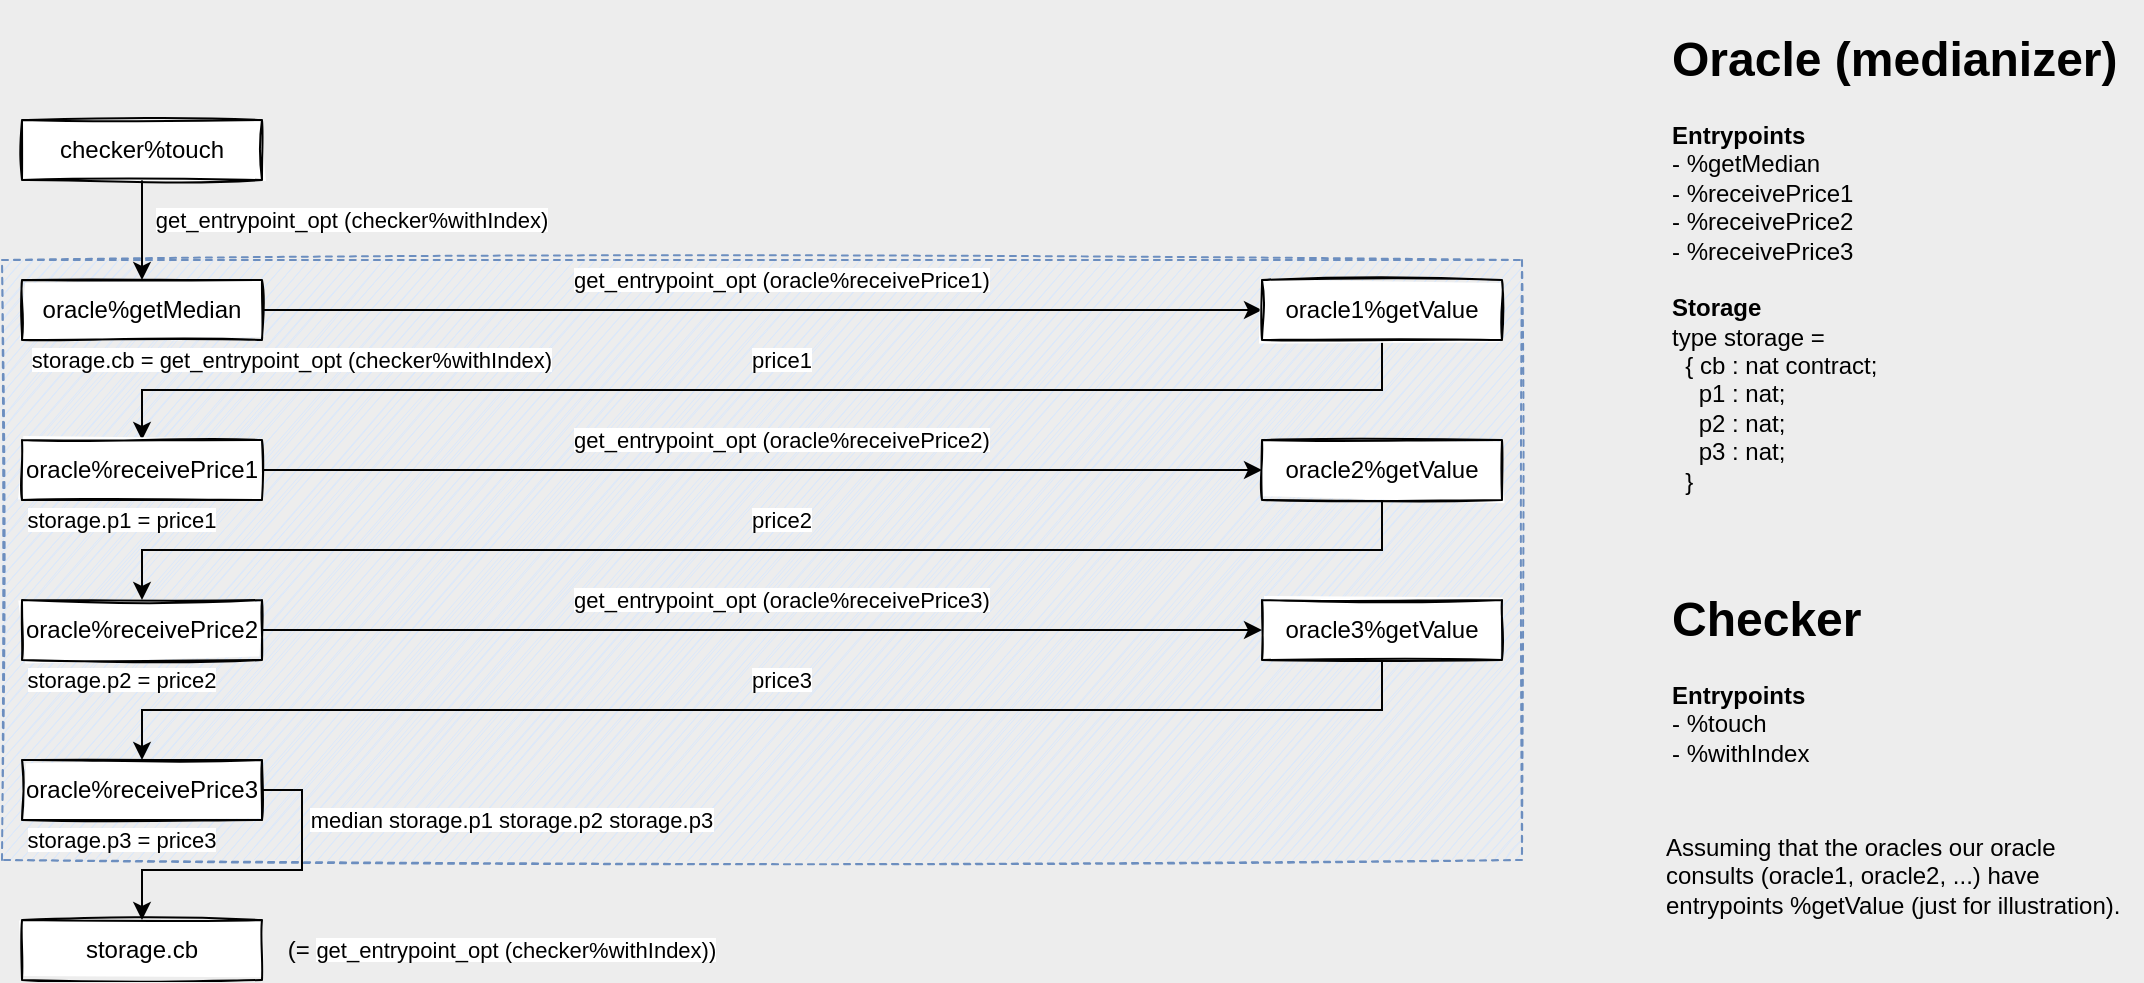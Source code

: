<mxfile version="13.4.5" type="device"><diagram id="Zr8N2stBbXDH9q-4jfsa" name="Page-1"><mxGraphModel dx="1418" dy="762" grid="1" gridSize="10" guides="1" tooltips="1" connect="1" arrows="1" fold="1" page="1" pageScale="1" pageWidth="1100" pageHeight="850" background="#EDEDED" math="0" shadow="0"><root><mxCell id="0"/><mxCell id="1" parent="0"/><mxCell id="5dgg_VQ3BgCK7pg1gvaS-40" value="" style="rounded=0;whiteSpace=wrap;html=1;sketch=1;dashed=1;fillColor=#dae8fc;strokeColor=#6c8ebf;" vertex="1" parent="1"><mxGeometry x="10" y="160" width="760" height="300" as="geometry"/></mxCell><mxCell id="5dgg_VQ3BgCK7pg1gvaS-22" style="edgeStyle=orthogonalEdgeStyle;rounded=0;orthogonalLoop=1;jettySize=auto;html=1;exitX=0.5;exitY=1;exitDx=0;exitDy=0;entryX=0.5;entryY=0;entryDx=0;entryDy=0;" edge="1" parent="1" source="5dgg_VQ3BgCK7pg1gvaS-2" target="5dgg_VQ3BgCK7pg1gvaS-6"><mxGeometry relative="1" as="geometry"/></mxCell><mxCell id="5dgg_VQ3BgCK7pg1gvaS-2" value="checker%touch" style="rounded=0;whiteSpace=wrap;html=1;sketch=1;" vertex="1" parent="1"><mxGeometry x="20" y="90" width="120" height="30" as="geometry"/></mxCell><mxCell id="5dgg_VQ3BgCK7pg1gvaS-3" style="edgeStyle=orthogonalEdgeStyle;rounded=0;orthogonalLoop=1;jettySize=auto;html=1;exitX=0.5;exitY=1;exitDx=0;exitDy=0;" edge="1" parent="1" source="5dgg_VQ3BgCK7pg1gvaS-2" target="5dgg_VQ3BgCK7pg1gvaS-2"><mxGeometry relative="1" as="geometry"/></mxCell><mxCell id="5dgg_VQ3BgCK7pg1gvaS-23" style="edgeStyle=orthogonalEdgeStyle;rounded=0;orthogonalLoop=1;jettySize=auto;html=1;exitX=1;exitY=0.5;exitDx=0;exitDy=0;entryX=0;entryY=0.5;entryDx=0;entryDy=0;" edge="1" parent="1" source="5dgg_VQ3BgCK7pg1gvaS-6" target="5dgg_VQ3BgCK7pg1gvaS-7"><mxGeometry relative="1" as="geometry"/></mxCell><mxCell id="5dgg_VQ3BgCK7pg1gvaS-6" value="oracle%getMedian" style="rounded=0;whiteSpace=wrap;html=1;sketch=1;" vertex="1" parent="1"><mxGeometry x="20" y="170" width="120" height="30" as="geometry"/></mxCell><mxCell id="5dgg_VQ3BgCK7pg1gvaS-25" style="edgeStyle=orthogonalEdgeStyle;rounded=0;orthogonalLoop=1;jettySize=auto;html=1;exitX=0.5;exitY=1;exitDx=0;exitDy=0;entryX=0.5;entryY=0;entryDx=0;entryDy=0;" edge="1" parent="1" source="5dgg_VQ3BgCK7pg1gvaS-7" target="5dgg_VQ3BgCK7pg1gvaS-8"><mxGeometry relative="1" as="geometry"/></mxCell><mxCell id="5dgg_VQ3BgCK7pg1gvaS-7" value="oracle1%getValue" style="rounded=0;whiteSpace=wrap;html=1;sketch=1;" vertex="1" parent="1"><mxGeometry x="640" y="170" width="120" height="30" as="geometry"/></mxCell><mxCell id="5dgg_VQ3BgCK7pg1gvaS-28" style="edgeStyle=orthogonalEdgeStyle;rounded=0;orthogonalLoop=1;jettySize=auto;html=1;exitX=1;exitY=0.5;exitDx=0;exitDy=0;entryX=0;entryY=0.5;entryDx=0;entryDy=0;" edge="1" parent="1" source="5dgg_VQ3BgCK7pg1gvaS-8" target="5dgg_VQ3BgCK7pg1gvaS-11"><mxGeometry relative="1" as="geometry"/></mxCell><mxCell id="5dgg_VQ3BgCK7pg1gvaS-8" value="oracle%receivePrice1" style="rounded=0;whiteSpace=wrap;html=1;sketch=1;" vertex="1" parent="1"><mxGeometry x="20" y="250" width="120" height="30" as="geometry"/></mxCell><mxCell id="5dgg_VQ3BgCK7pg1gvaS-32" style="edgeStyle=orthogonalEdgeStyle;rounded=0;orthogonalLoop=1;jettySize=auto;html=1;exitX=1;exitY=0.5;exitDx=0;exitDy=0;" edge="1" parent="1" source="5dgg_VQ3BgCK7pg1gvaS-9" target="5dgg_VQ3BgCK7pg1gvaS-12"><mxGeometry relative="1" as="geometry"/></mxCell><mxCell id="5dgg_VQ3BgCK7pg1gvaS-9" value="oracle%receivePrice2" style="rounded=0;whiteSpace=wrap;html=1;sketch=1;" vertex="1" parent="1"><mxGeometry x="20" y="330" width="120" height="30" as="geometry"/></mxCell><mxCell id="5dgg_VQ3BgCK7pg1gvaS-49" style="edgeStyle=orthogonalEdgeStyle;rounded=0;orthogonalLoop=1;jettySize=auto;html=1;exitX=1;exitY=0.5;exitDx=0;exitDy=0;entryX=0.5;entryY=0;entryDx=0;entryDy=0;" edge="1" parent="1" source="5dgg_VQ3BgCK7pg1gvaS-10" target="5dgg_VQ3BgCK7pg1gvaS-13"><mxGeometry relative="1" as="geometry"/></mxCell><mxCell id="5dgg_VQ3BgCK7pg1gvaS-10" value="oracle%receivePrice3" style="rounded=0;whiteSpace=wrap;html=1;sketch=1;" vertex="1" parent="1"><mxGeometry x="20" y="410" width="120" height="30" as="geometry"/></mxCell><mxCell id="5dgg_VQ3BgCK7pg1gvaS-30" style="edgeStyle=orthogonalEdgeStyle;rounded=0;orthogonalLoop=1;jettySize=auto;html=1;exitX=0.5;exitY=1;exitDx=0;exitDy=0;" edge="1" parent="1" source="5dgg_VQ3BgCK7pg1gvaS-11" target="5dgg_VQ3BgCK7pg1gvaS-9"><mxGeometry relative="1" as="geometry"/></mxCell><mxCell id="5dgg_VQ3BgCK7pg1gvaS-11" value="oracle2%getValue" style="rounded=0;whiteSpace=wrap;html=1;sketch=1;" vertex="1" parent="1"><mxGeometry x="640" y="250" width="120" height="30" as="geometry"/></mxCell><mxCell id="5dgg_VQ3BgCK7pg1gvaS-34" style="edgeStyle=orthogonalEdgeStyle;rounded=0;orthogonalLoop=1;jettySize=auto;html=1;exitX=0.5;exitY=1;exitDx=0;exitDy=0;" edge="1" parent="1" source="5dgg_VQ3BgCK7pg1gvaS-12" target="5dgg_VQ3BgCK7pg1gvaS-10"><mxGeometry relative="1" as="geometry"/></mxCell><mxCell id="5dgg_VQ3BgCK7pg1gvaS-12" value="oracle3%getValue" style="rounded=0;whiteSpace=wrap;html=1;sketch=1;" vertex="1" parent="1"><mxGeometry x="640" y="330" width="120" height="30" as="geometry"/></mxCell><mxCell id="5dgg_VQ3BgCK7pg1gvaS-13" value="storage.cb" style="rounded=0;whiteSpace=wrap;html=1;sketch=1;" vertex="1" parent="1"><mxGeometry x="20" y="490" width="120" height="30" as="geometry"/></mxCell><mxCell id="5dgg_VQ3BgCK7pg1gvaS-19" value="&lt;span style=&quot;font-size: 11px ; background-color: rgb(255 , 255 , 255)&quot;&gt;get_entrypoint_opt (checker%withIndex)&lt;/span&gt;" style="text;html=1;strokeColor=none;fillColor=none;align=center;verticalAlign=middle;whiteSpace=wrap;rounded=0;sketch=1;" vertex="1" parent="1"><mxGeometry x="80" y="130" width="210" height="20" as="geometry"/></mxCell><mxCell id="5dgg_VQ3BgCK7pg1gvaS-24" value="&lt;span style=&quot;font-size: 11px ; background-color: rgb(255 , 255 , 255)&quot;&gt;get_entrypoint_opt (oracle%receivePrice1)&lt;/span&gt;" style="text;html=1;strokeColor=none;fillColor=none;align=center;verticalAlign=middle;whiteSpace=wrap;rounded=0;sketch=1;" vertex="1" parent="1"><mxGeometry x="290" y="160" width="220" height="20" as="geometry"/></mxCell><mxCell id="5dgg_VQ3BgCK7pg1gvaS-26" value="&lt;span style=&quot;font-size: 11px ; background-color: rgb(255 , 255 , 255)&quot;&gt;price1&lt;/span&gt;" style="text;html=1;strokeColor=none;fillColor=none;align=center;verticalAlign=middle;whiteSpace=wrap;rounded=0;sketch=1;" vertex="1" parent="1"><mxGeometry x="370" y="200" width="60" height="20" as="geometry"/></mxCell><mxCell id="5dgg_VQ3BgCK7pg1gvaS-29" value="&lt;span style=&quot;font-size: 11px ; background-color: rgb(255 , 255 , 255)&quot;&gt;get_entrypoint_opt (oracle%receivePrice2)&lt;/span&gt;" style="text;html=1;strokeColor=none;fillColor=none;align=center;verticalAlign=middle;whiteSpace=wrap;rounded=0;sketch=1;" vertex="1" parent="1"><mxGeometry x="290" y="240" width="220" height="20" as="geometry"/></mxCell><mxCell id="5dgg_VQ3BgCK7pg1gvaS-31" value="&lt;span style=&quot;font-size: 11px ; background-color: rgb(255 , 255 , 255)&quot;&gt;price2&lt;/span&gt;" style="text;html=1;strokeColor=none;fillColor=none;align=center;verticalAlign=middle;whiteSpace=wrap;rounded=0;sketch=1;" vertex="1" parent="1"><mxGeometry x="370" y="280" width="60" height="20" as="geometry"/></mxCell><mxCell id="5dgg_VQ3BgCK7pg1gvaS-33" value="&lt;span style=&quot;font-size: 11px ; background-color: rgb(255 , 255 , 255)&quot;&gt;get_entrypoint_opt (oracle%receivePrice3)&lt;/span&gt;" style="text;html=1;strokeColor=none;fillColor=none;align=center;verticalAlign=middle;whiteSpace=wrap;rounded=0;sketch=1;" vertex="1" parent="1"><mxGeometry x="290" y="320" width="220" height="20" as="geometry"/></mxCell><mxCell id="5dgg_VQ3BgCK7pg1gvaS-35" value="&lt;span style=&quot;font-size: 11px ; background-color: rgb(255 , 255 , 255)&quot;&gt;price3&lt;/span&gt;" style="text;html=1;strokeColor=none;fillColor=none;align=center;verticalAlign=middle;whiteSpace=wrap;rounded=0;sketch=1;" vertex="1" parent="1"><mxGeometry x="370" y="360" width="60" height="20" as="geometry"/></mxCell><mxCell id="5dgg_VQ3BgCK7pg1gvaS-37" value="&lt;span style=&quot;font-size: 11px ; background-color: rgb(255 , 255 , 255)&quot;&gt;median storage.p1 storage.p2 storage.p3&lt;/span&gt;" style="text;html=1;strokeColor=none;fillColor=none;align=center;verticalAlign=middle;whiteSpace=wrap;rounded=0;sketch=1;" vertex="1" parent="1"><mxGeometry x="160" y="430" width="210" height="20" as="geometry"/></mxCell><mxCell id="5dgg_VQ3BgCK7pg1gvaS-38" value="&lt;h1&gt;Checker&lt;/h1&gt;&lt;p&gt;&lt;b&gt;Entrypoints&lt;/b&gt;&lt;br&gt;- %touch&lt;br&gt;- %withIndex&lt;/p&gt;" style="text;html=1;strokeColor=none;fillColor=none;spacing=5;spacingTop=-20;whiteSpace=wrap;overflow=hidden;rounded=0;sketch=1;" vertex="1" parent="1"><mxGeometry x="840" y="320" width="190" height="120" as="geometry"/></mxCell><mxCell id="5dgg_VQ3BgCK7pg1gvaS-39" value="&lt;h1&gt;Oracle (medianizer)&lt;/h1&gt;&lt;p&gt;&lt;b&gt;Entrypoints&lt;/b&gt;&lt;br&gt;- %getMedian&lt;br&gt;- %receivePrice1&lt;br&gt;- %receivePrice2&lt;br&gt;- %receivePrice3&lt;br&gt;&lt;br&gt;&lt;b&gt;Storage&lt;/b&gt;&lt;br&gt;type storage =&lt;br&gt;&amp;nbsp; { cb : nat contract;&lt;br&gt;&amp;nbsp; &amp;nbsp; p1 : nat;&lt;br&gt;&amp;nbsp; &amp;nbsp; p2 : nat;&lt;br&gt;&amp;nbsp; &amp;nbsp; p3 : nat;&lt;br&gt;&amp;nbsp; }&lt;/p&gt;" style="text;html=1;strokeColor=none;fillColor=none;spacing=5;spacingTop=-20;whiteSpace=wrap;overflow=hidden;rounded=0;sketch=1;" vertex="1" parent="1"><mxGeometry x="840" y="40" width="240" height="240" as="geometry"/></mxCell><mxCell id="5dgg_VQ3BgCK7pg1gvaS-42" value="&lt;span style=&quot;font-size: 11px ; background-color: rgb(255 , 255 , 255)&quot;&gt;storage.cb =&amp;nbsp;&lt;/span&gt;&lt;span style=&quot;font-size: 11px ; background-color: rgb(255 , 255 , 255)&quot;&gt;get_entrypoint_opt (checker%withIndex)&lt;/span&gt;" style="text;html=1;strokeColor=none;fillColor=none;align=center;verticalAlign=middle;whiteSpace=wrap;rounded=0;sketch=1;" vertex="1" parent="1"><mxGeometry x="20" y="200" width="270" height="20" as="geometry"/></mxCell><mxCell id="5dgg_VQ3BgCK7pg1gvaS-43" value="&lt;span style=&quot;font-size: 11px ; background-color: rgb(255 , 255 , 255)&quot;&gt;storage.p1 = price1&lt;/span&gt;" style="text;html=1;strokeColor=none;fillColor=none;align=center;verticalAlign=middle;whiteSpace=wrap;rounded=0;sketch=1;" vertex="1" parent="1"><mxGeometry x="20" y="280" width="100" height="20" as="geometry"/></mxCell><mxCell id="5dgg_VQ3BgCK7pg1gvaS-44" value="&lt;span style=&quot;font-size: 11px ; background-color: rgb(255 , 255 , 255)&quot;&gt;storage.p2 = price2&lt;/span&gt;" style="text;html=1;strokeColor=none;fillColor=none;align=center;verticalAlign=middle;whiteSpace=wrap;rounded=0;sketch=1;" vertex="1" parent="1"><mxGeometry x="20" y="360" width="100" height="20" as="geometry"/></mxCell><mxCell id="5dgg_VQ3BgCK7pg1gvaS-45" value="&lt;span style=&quot;font-size: 11px ; background-color: rgb(255 , 255 , 255)&quot;&gt;storage.p3 = price3&lt;/span&gt;" style="text;html=1;strokeColor=none;fillColor=none;align=center;verticalAlign=middle;whiteSpace=wrap;rounded=0;sketch=1;" vertex="1" parent="1"><mxGeometry x="20" y="440" width="100" height="20" as="geometry"/></mxCell><mxCell id="5dgg_VQ3BgCK7pg1gvaS-50" value="Assuming that the oracles our oracle consults (oracle1, oracle2, ...) have entrypoints %getValue (just for illustration)." style="text;html=1;strokeColor=none;fillColor=none;align=left;verticalAlign=top;whiteSpace=wrap;rounded=0;dashed=1;sketch=1;" vertex="1" parent="1"><mxGeometry x="840" y="440" width="240" height="80" as="geometry"/></mxCell><mxCell id="5dgg_VQ3BgCK7pg1gvaS-51" value="(=&amp;nbsp;&lt;span style=&quot;font-size: 11px ; background-color: rgb(255 , 255 , 255)&quot;&gt;get_entrypoint_opt (checker%withIndex))&lt;/span&gt;" style="text;html=1;strokeColor=none;fillColor=none;align=center;verticalAlign=middle;whiteSpace=wrap;rounded=0;dashed=1;sketch=1;" vertex="1" parent="1"><mxGeometry x="150" y="495" width="220" height="20" as="geometry"/></mxCell></root></mxGraphModel></diagram></mxfile>